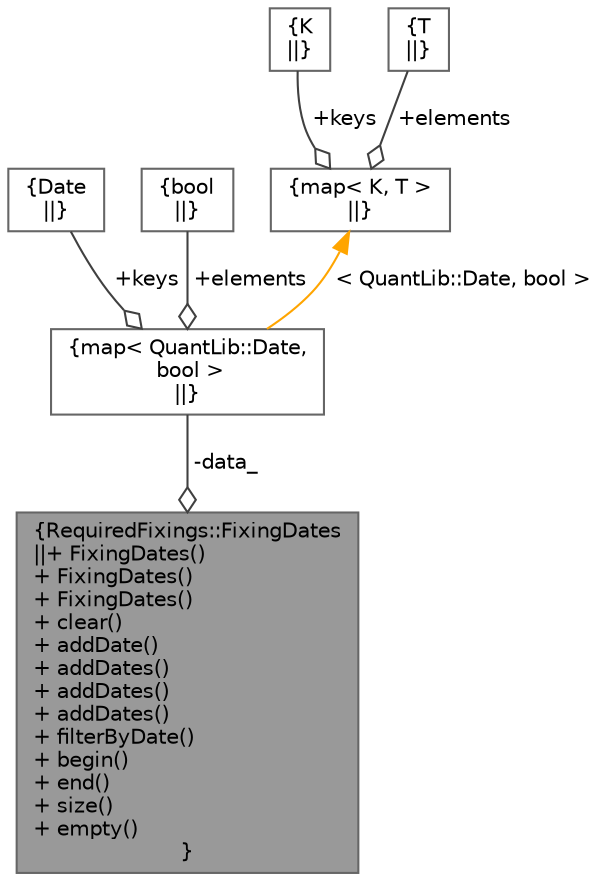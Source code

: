 digraph "RequiredFixings::FixingDates"
{
 // INTERACTIVE_SVG=YES
 // LATEX_PDF_SIZE
  bgcolor="transparent";
  edge [fontname=Helvetica,fontsize=10,labelfontname=Helvetica,labelfontsize=10];
  node [fontname=Helvetica,fontsize=10,shape=box,height=0.2,width=0.4];
  Node1 [label="{RequiredFixings::FixingDates\n||+ FixingDates()\l+ FixingDates()\l+ FixingDates()\l+ clear()\l+ addDate()\l+ addDates()\l+ addDates()\l+ addDates()\l+ filterByDate()\l+ begin()\l+ end()\l+ size()\l+ empty()\l}",height=0.2,width=0.4,color="gray40", fillcolor="grey60", style="filled", fontcolor="black",tooltip=" "];
  Node2 -> Node1 [color="grey25",style="solid",label=" -data_" ,arrowhead="odiamond"];
  Node2 [label="{map\< QuantLib::Date,\l bool \>\n||}",height=0.2,width=0.4,color="gray40", fillcolor="white", style="filled",tooltip=" "];
  Node3 -> Node2 [color="grey25",style="solid",label=" +keys" ,arrowhead="odiamond"];
  Node3 [label="{Date\n||}",height=0.2,width=0.4,color="gray40", fillcolor="white", style="filled",tooltip=" "];
  Node4 -> Node2 [color="grey25",style="solid",label=" +elements" ,arrowhead="odiamond"];
  Node4 [label="{bool\n||}",height=0.2,width=0.4,color="gray40", fillcolor="white", style="filled",URL="$classbool.html",tooltip=" "];
  Node5 -> Node2 [dir="back",color="orange",style="solid",label=" \< QuantLib::Date, bool \>" ];
  Node5 [label="{map\< K, T \>\n||}",height=0.2,width=0.4,color="gray40", fillcolor="white", style="filled",tooltip=" "];
  Node6 -> Node5 [color="grey25",style="solid",label=" +keys" ,arrowhead="odiamond"];
  Node6 [label="{K\n||}",height=0.2,width=0.4,color="gray40", fillcolor="white", style="filled",tooltip=" "];
  Node7 -> Node5 [color="grey25",style="solid",label=" +elements" ,arrowhead="odiamond"];
  Node7 [label="{T\n||}",height=0.2,width=0.4,color="gray40", fillcolor="white", style="filled",tooltip=" "];
}
